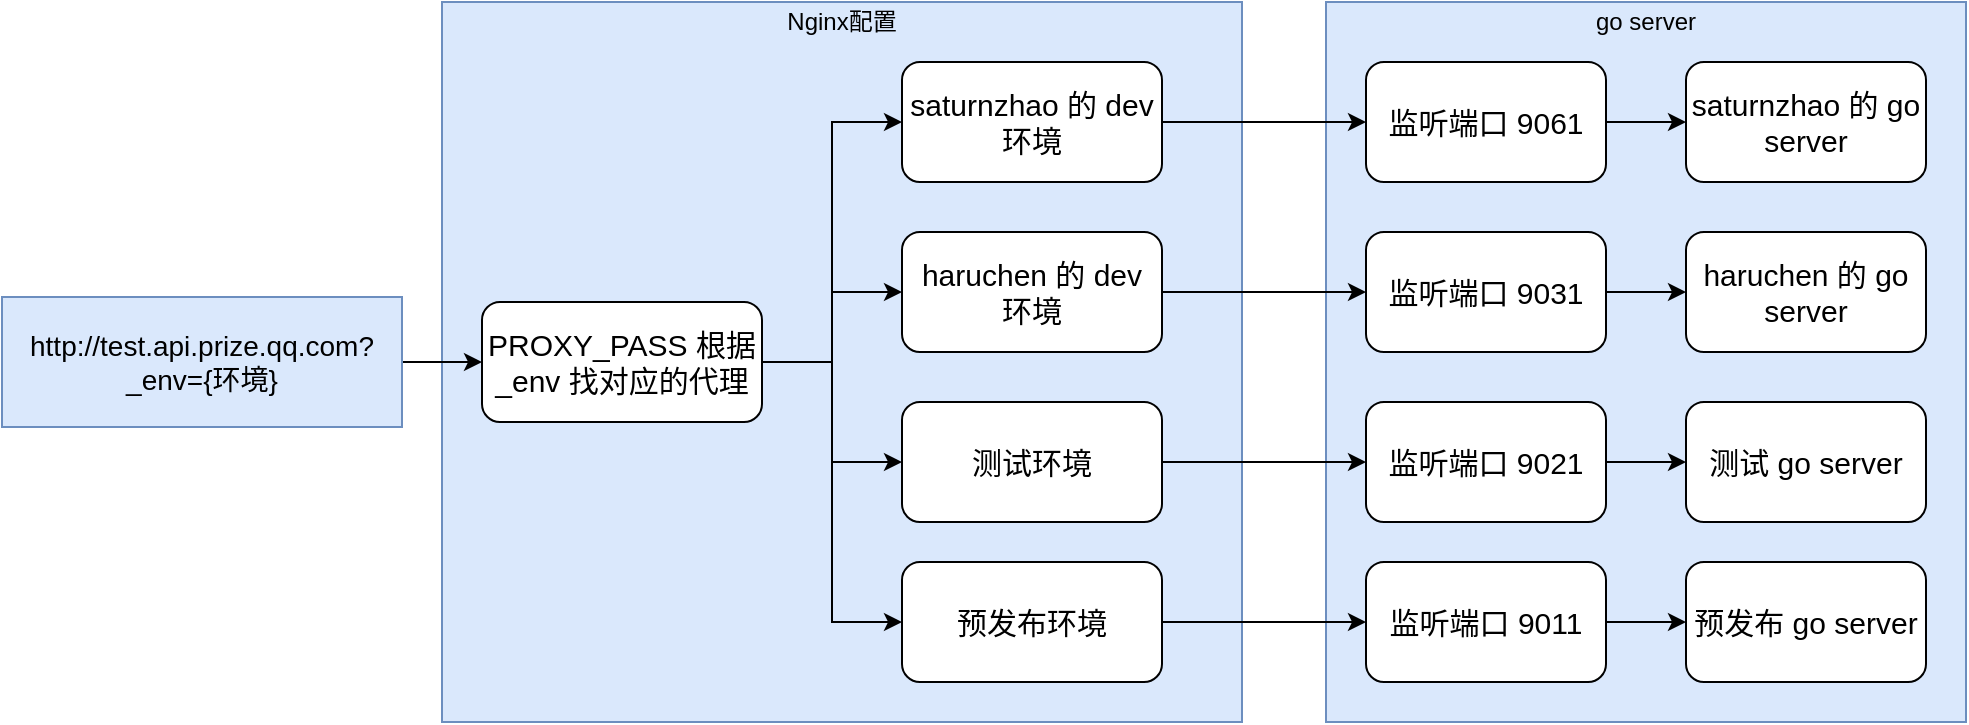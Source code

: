<mxfile pages="1" version="11.2.4" type="github"><diagram id="vPB6EYOXQrZicDR8X89C" name="Page-1"><mxGraphModel dx="1407" dy="921" grid="1" gridSize="10" guides="1" tooltips="1" connect="1" arrows="1" fold="1" page="1" pageScale="1" pageWidth="3300" pageHeight="4681" math="0" shadow="0"><root><mxCell id="0"/><mxCell id="1" parent="0"/><mxCell id="QlsGLfym_8ek9pvf2kBW-19" value="" style="rounded=0;whiteSpace=wrap;html=1;fillColor=#dae8fc;strokeColor=#6c8ebf;fontSize=12;" vertex="1" parent="1"><mxGeometry x="802" y="130" width="320" height="360" as="geometry"/></mxCell><mxCell id="QlsGLfym_8ek9pvf2kBW-7" value="" style="rounded=0;whiteSpace=wrap;html=1;fillColor=#dae8fc;strokeColor=#6c8ebf;fontSize=12;" vertex="1" parent="1"><mxGeometry x="360" y="130" width="400" height="360" as="geometry"/></mxCell><mxCell id="QlsGLfym_8ek9pvf2kBW-5" value="" style="edgeStyle=orthogonalEdgeStyle;rounded=0;orthogonalLoop=1;jettySize=auto;html=1;entryX=0;entryY=0.5;entryDx=0;entryDy=0;fontSize=12;" edge="1" parent="1" source="QlsGLfym_8ek9pvf2kBW-1" target="QlsGLfym_8ek9pvf2kBW-9"><mxGeometry relative="1" as="geometry"><mxPoint x="360" y="320" as="targetPoint"/></mxGeometry></mxCell><mxCell id="QlsGLfym_8ek9pvf2kBW-1" value="http://test.api.prize.qq.com?_env={环境}" style="rounded=0;whiteSpace=wrap;html=1;fillColor=#dae8fc;strokeColor=#6c8ebf;fontSize=14;" vertex="1" parent="1"><mxGeometry x="140" y="277.5" width="200" height="65" as="geometry"/></mxCell><mxCell id="QlsGLfym_8ek9pvf2kBW-8" value="Nginx配置" style="text;html=1;strokeColor=none;fillColor=none;align=center;verticalAlign=middle;whiteSpace=wrap;rounded=0;fontSize=12;" vertex="1" parent="1"><mxGeometry x="530" y="130" width="60" height="20" as="geometry"/></mxCell><mxCell id="QlsGLfym_8ek9pvf2kBW-15" style="edgeStyle=orthogonalEdgeStyle;rounded=0;orthogonalLoop=1;jettySize=auto;html=1;entryX=0;entryY=0.5;entryDx=0;entryDy=0;fontSize=12;" edge="1" parent="1" source="QlsGLfym_8ek9pvf2kBW-9" target="QlsGLfym_8ek9pvf2kBW-11"><mxGeometry relative="1" as="geometry"/></mxCell><mxCell id="QlsGLfym_8ek9pvf2kBW-16" style="edgeStyle=orthogonalEdgeStyle;rounded=0;orthogonalLoop=1;jettySize=auto;html=1;entryX=0;entryY=0.5;entryDx=0;entryDy=0;fontSize=12;" edge="1" parent="1" source="QlsGLfym_8ek9pvf2kBW-9" target="QlsGLfym_8ek9pvf2kBW-14"><mxGeometry relative="1" as="geometry"/></mxCell><mxCell id="QlsGLfym_8ek9pvf2kBW-17" style="edgeStyle=orthogonalEdgeStyle;rounded=0;orthogonalLoop=1;jettySize=auto;html=1;entryX=0;entryY=0.5;entryDx=0;entryDy=0;fontSize=12;" edge="1" parent="1" source="QlsGLfym_8ek9pvf2kBW-9" target="QlsGLfym_8ek9pvf2kBW-12"><mxGeometry relative="1" as="geometry"/></mxCell><mxCell id="QlsGLfym_8ek9pvf2kBW-18" style="edgeStyle=orthogonalEdgeStyle;rounded=0;orthogonalLoop=1;jettySize=auto;html=1;entryX=0;entryY=0.5;entryDx=0;entryDy=0;fontSize=12;" edge="1" parent="1" source="QlsGLfym_8ek9pvf2kBW-9" target="QlsGLfym_8ek9pvf2kBW-13"><mxGeometry relative="1" as="geometry"/></mxCell><mxCell id="QlsGLfym_8ek9pvf2kBW-9" value="PROXY_PASS 根据 _env 找对应的代理" style="rounded=1;whiteSpace=wrap;html=1;fontSize=15;" vertex="1" parent="1"><mxGeometry x="380" y="280" width="140" height="60" as="geometry"/></mxCell><mxCell id="QlsGLfym_8ek9pvf2kBW-30" style="edgeStyle=orthogonalEdgeStyle;rounded=0;orthogonalLoop=1;jettySize=auto;html=1;fontSize=12;" edge="1" parent="1" source="QlsGLfym_8ek9pvf2kBW-11" target="QlsGLfym_8ek9pvf2kBW-21"><mxGeometry relative="1" as="geometry"/></mxCell><mxCell id="QlsGLfym_8ek9pvf2kBW-11" value="saturnzhao 的 dev 环境" style="rounded=1;whiteSpace=wrap;html=1;fontSize=15;" vertex="1" parent="1"><mxGeometry x="590" y="160" width="130" height="60" as="geometry"/></mxCell><mxCell id="QlsGLfym_8ek9pvf2kBW-32" style="edgeStyle=orthogonalEdgeStyle;rounded=0;orthogonalLoop=1;jettySize=auto;html=1;fontSize=12;" edge="1" parent="1" source="QlsGLfym_8ek9pvf2kBW-12" target="QlsGLfym_8ek9pvf2kBW-23"><mxGeometry relative="1" as="geometry"/></mxCell><mxCell id="QlsGLfym_8ek9pvf2kBW-12" value="测试环境" style="rounded=1;whiteSpace=wrap;html=1;fontSize=15;" vertex="1" parent="1"><mxGeometry x="590" y="330" width="130" height="60" as="geometry"/></mxCell><mxCell id="QlsGLfym_8ek9pvf2kBW-33" style="edgeStyle=orthogonalEdgeStyle;rounded=0;orthogonalLoop=1;jettySize=auto;html=1;entryX=0;entryY=0.5;entryDx=0;entryDy=0;fontSize=12;" edge="1" parent="1" source="QlsGLfym_8ek9pvf2kBW-13" target="QlsGLfym_8ek9pvf2kBW-24"><mxGeometry relative="1" as="geometry"/></mxCell><mxCell id="QlsGLfym_8ek9pvf2kBW-13" value="预发布环境" style="rounded=1;whiteSpace=wrap;html=1;fontSize=15;" vertex="1" parent="1"><mxGeometry x="590" y="410" width="130" height="60" as="geometry"/></mxCell><mxCell id="QlsGLfym_8ek9pvf2kBW-31" style="edgeStyle=orthogonalEdgeStyle;rounded=0;orthogonalLoop=1;jettySize=auto;html=1;entryX=0;entryY=0.5;entryDx=0;entryDy=0;fontSize=12;" edge="1" parent="1" source="QlsGLfym_8ek9pvf2kBW-14" target="QlsGLfym_8ek9pvf2kBW-22"><mxGeometry relative="1" as="geometry"/></mxCell><mxCell id="QlsGLfym_8ek9pvf2kBW-14" value="haruchen 的 dev 环境" style="rounded=1;whiteSpace=wrap;html=1;fontSize=15;" vertex="1" parent="1"><mxGeometry x="590" y="245" width="130" height="60" as="geometry"/></mxCell><mxCell id="QlsGLfym_8ek9pvf2kBW-34" style="edgeStyle=orthogonalEdgeStyle;rounded=0;orthogonalLoop=1;jettySize=auto;html=1;entryX=0;entryY=0.5;entryDx=0;entryDy=0;fontSize=12;" edge="1" parent="1" source="QlsGLfym_8ek9pvf2kBW-21" target="QlsGLfym_8ek9pvf2kBW-25"><mxGeometry relative="1" as="geometry"/></mxCell><mxCell id="QlsGLfym_8ek9pvf2kBW-21" value="监听端口 9061" style="rounded=1;whiteSpace=wrap;html=1;fontSize=15;" vertex="1" parent="1"><mxGeometry x="822" y="160" width="120" height="60" as="geometry"/></mxCell><mxCell id="QlsGLfym_8ek9pvf2kBW-35" style="edgeStyle=orthogonalEdgeStyle;rounded=0;orthogonalLoop=1;jettySize=auto;html=1;entryX=0;entryY=0.5;entryDx=0;entryDy=0;fontSize=12;" edge="1" parent="1" source="QlsGLfym_8ek9pvf2kBW-22" target="QlsGLfym_8ek9pvf2kBW-26"><mxGeometry relative="1" as="geometry"/></mxCell><mxCell id="QlsGLfym_8ek9pvf2kBW-22" value="监听端口 9031" style="rounded=1;whiteSpace=wrap;html=1;fontSize=15;" vertex="1" parent="1"><mxGeometry x="822" y="245" width="120" height="60" as="geometry"/></mxCell><mxCell id="QlsGLfym_8ek9pvf2kBW-36" style="edgeStyle=orthogonalEdgeStyle;rounded=0;orthogonalLoop=1;jettySize=auto;html=1;entryX=0;entryY=0.5;entryDx=0;entryDy=0;fontSize=12;" edge="1" parent="1" source="QlsGLfym_8ek9pvf2kBW-23" target="QlsGLfym_8ek9pvf2kBW-27"><mxGeometry relative="1" as="geometry"/></mxCell><mxCell id="QlsGLfym_8ek9pvf2kBW-23" value="监听端口 9021" style="rounded=1;whiteSpace=wrap;html=1;fontSize=15;" vertex="1" parent="1"><mxGeometry x="822" y="330" width="120" height="60" as="geometry"/></mxCell><mxCell id="QlsGLfym_8ek9pvf2kBW-37" style="edgeStyle=orthogonalEdgeStyle;rounded=0;orthogonalLoop=1;jettySize=auto;html=1;entryX=0;entryY=0.5;entryDx=0;entryDy=0;fontSize=12;" edge="1" parent="1" source="QlsGLfym_8ek9pvf2kBW-24" target="QlsGLfym_8ek9pvf2kBW-28"><mxGeometry relative="1" as="geometry"/></mxCell><mxCell id="QlsGLfym_8ek9pvf2kBW-24" value="监听端口 9011" style="rounded=1;whiteSpace=wrap;html=1;fontSize=15;" vertex="1" parent="1"><mxGeometry x="822" y="410" width="120" height="60" as="geometry"/></mxCell><mxCell id="QlsGLfym_8ek9pvf2kBW-25" value="saturnzhao 的 go server" style="rounded=1;whiteSpace=wrap;html=1;fontSize=15;" vertex="1" parent="1"><mxGeometry x="982" y="160" width="120" height="60" as="geometry"/></mxCell><mxCell id="QlsGLfym_8ek9pvf2kBW-26" value="haruchen 的 go server" style="rounded=1;whiteSpace=wrap;html=1;fontSize=15;" vertex="1" parent="1"><mxGeometry x="982" y="245" width="120" height="60" as="geometry"/></mxCell><mxCell id="QlsGLfym_8ek9pvf2kBW-27" value="测试 go server" style="rounded=1;whiteSpace=wrap;html=1;fontSize=15;" vertex="1" parent="1"><mxGeometry x="982" y="330" width="120" height="60" as="geometry"/></mxCell><mxCell id="QlsGLfym_8ek9pvf2kBW-28" value="预发布 go server" style="rounded=1;whiteSpace=wrap;html=1;fontSize=15;" vertex="1" parent="1"><mxGeometry x="982" y="410" width="120" height="60" as="geometry"/></mxCell><mxCell id="QlsGLfym_8ek9pvf2kBW-29" value="go server" style="text;html=1;strokeColor=none;fillColor=none;align=center;verticalAlign=middle;whiteSpace=wrap;rounded=0;fontSize=12;" vertex="1" parent="1"><mxGeometry x="922" y="130" width="80" height="20" as="geometry"/></mxCell></root></mxGraphModel></diagram></mxfile>